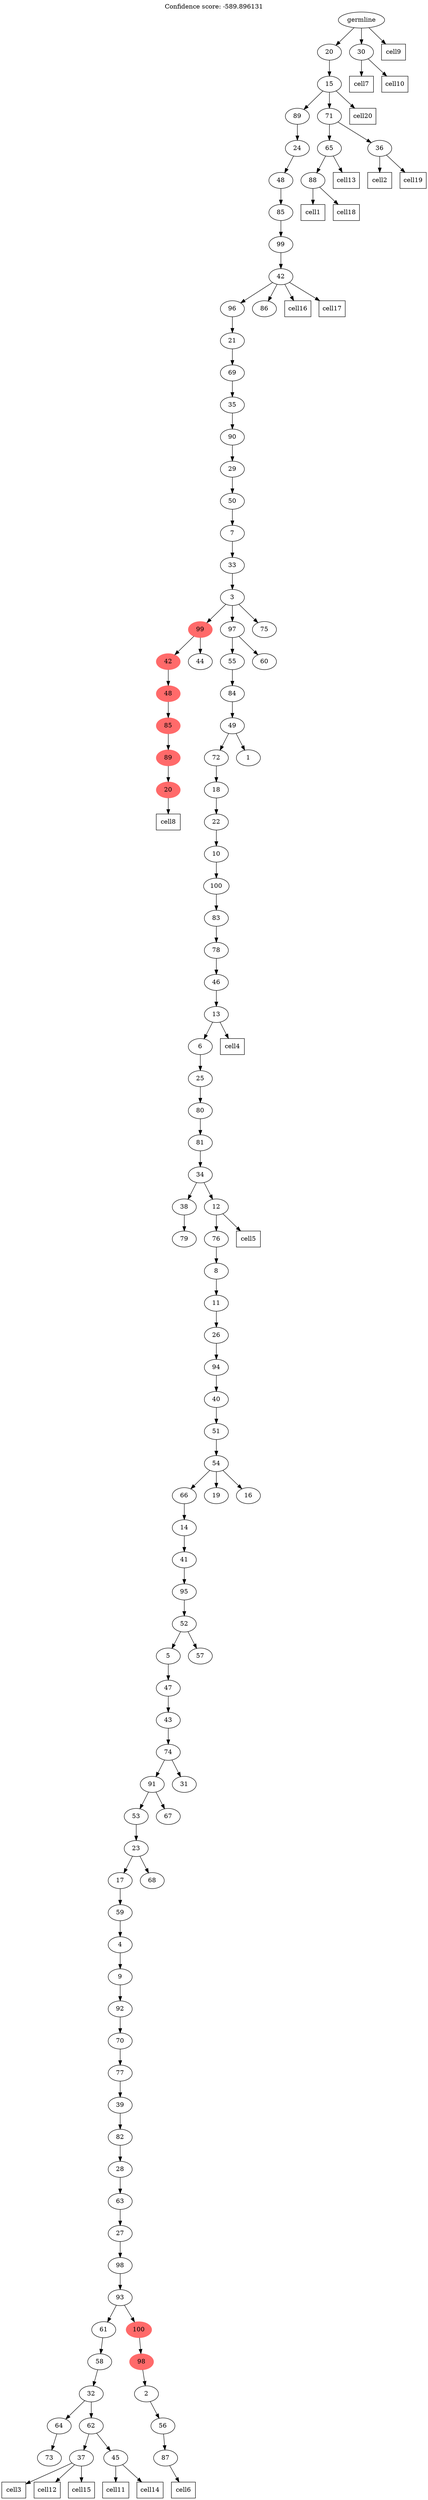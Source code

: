 digraph g {
	"103" -> "104";
	"104" [color=indianred1, style=filled, label="20"];
	"102" -> "103";
	"103" [color=indianred1, style=filled, label="89"];
	"101" -> "102";
	"102" [color=indianred1, style=filled, label="85"];
	"100" -> "101";
	"101" [color=indianred1, style=filled, label="48"];
	"99" -> "100";
	"100" [color=indianred1, style=filled, label="42"];
	"99" -> "105";
	"105" [label="44"];
	"95" -> "96";
	"96" [label="79"];
	"87" -> "88";
	"88" [label="73"];
	"84" -> "85";
	"85" [label="37"];
	"84" -> "86";
	"86" [label="45"];
	"83" -> "84";
	"84" [label="62"];
	"83" -> "87";
	"87" [label="64"];
	"82" -> "83";
	"83" [label="32"];
	"81" -> "82";
	"82" [label="58"];
	"79" -> "80";
	"80" [label="87"];
	"78" -> "79";
	"79" [label="56"];
	"77" -> "78";
	"78" [label="2"];
	"76" -> "77";
	"77" [color=indianred1, style=filled, label="98"];
	"75" -> "76";
	"76" [color=indianred1, style=filled, label="100"];
	"75" -> "81";
	"81" [label="61"];
	"74" -> "75";
	"75" [label="93"];
	"73" -> "74";
	"74" [label="98"];
	"72" -> "73";
	"73" [label="27"];
	"71" -> "72";
	"72" [label="63"];
	"70" -> "71";
	"71" [label="28"];
	"69" -> "70";
	"70" [label="82"];
	"68" -> "69";
	"69" [label="39"];
	"67" -> "68";
	"68" [label="77"];
	"66" -> "67";
	"67" [label="70"];
	"65" -> "66";
	"66" [label="92"];
	"64" -> "65";
	"65" [label="9"];
	"63" -> "64";
	"64" [label="4"];
	"62" -> "63";
	"63" [label="59"];
	"61" -> "62";
	"62" [label="17"];
	"61" -> "89";
	"89" [label="68"];
	"60" -> "61";
	"61" [label="23"];
	"59" -> "60";
	"60" [label="53"];
	"59" -> "90";
	"90" [label="67"];
	"58" -> "59";
	"59" [label="91"];
	"58" -> "91";
	"91" [label="31"];
	"57" -> "58";
	"58" [label="74"];
	"56" -> "57";
	"57" [label="43"];
	"55" -> "56";
	"56" [label="47"];
	"54" -> "55";
	"55" [label="5"];
	"54" -> "92";
	"92" [label="57"];
	"53" -> "54";
	"54" [label="52"];
	"52" -> "53";
	"53" [label="95"];
	"51" -> "52";
	"52" [label="41"];
	"50" -> "51";
	"51" [label="14"];
	"49" -> "50";
	"50" [label="66"];
	"49" -> "93";
	"93" [label="19"];
	"49" -> "94";
	"94" [label="16"];
	"48" -> "49";
	"49" [label="54"];
	"47" -> "48";
	"48" [label="51"];
	"46" -> "47";
	"47" [label="40"];
	"45" -> "46";
	"46" [label="94"];
	"44" -> "45";
	"45" [label="26"];
	"43" -> "44";
	"44" [label="11"];
	"42" -> "43";
	"43" [label="8"];
	"41" -> "42";
	"42" [label="76"];
	"40" -> "41";
	"41" [label="12"];
	"40" -> "95";
	"95" [label="38"];
	"39" -> "40";
	"40" [label="34"];
	"38" -> "39";
	"39" [label="81"];
	"37" -> "38";
	"38" [label="80"];
	"36" -> "37";
	"37" [label="25"];
	"35" -> "36";
	"36" [label="6"];
	"34" -> "35";
	"35" [label="13"];
	"33" -> "34";
	"34" [label="46"];
	"32" -> "33";
	"33" [label="78"];
	"31" -> "32";
	"32" [label="83"];
	"30" -> "31";
	"31" [label="100"];
	"29" -> "30";
	"30" [label="10"];
	"28" -> "29";
	"29" [label="22"];
	"27" -> "28";
	"28" [label="18"];
	"26" -> "27";
	"27" [label="72"];
	"26" -> "97";
	"97" [label="1"];
	"25" -> "26";
	"26" [label="49"];
	"24" -> "25";
	"25" [label="84"];
	"23" -> "24";
	"24" [label="55"];
	"23" -> "98";
	"98" [label="60"];
	"22" -> "23";
	"23" [label="97"];
	"22" -> "99";
	"99" [color=indianred1, style=filled, label="99"];
	"22" -> "106";
	"106" [label="75"];
	"21" -> "22";
	"22" [label="3"];
	"20" -> "21";
	"21" [label="33"];
	"19" -> "20";
	"20" [label="7"];
	"18" -> "19";
	"19" [label="50"];
	"17" -> "18";
	"18" [label="29"];
	"16" -> "17";
	"17" [label="90"];
	"15" -> "16";
	"16" [label="35"];
	"14" -> "15";
	"15" [label="69"];
	"13" -> "14";
	"14" [label="21"];
	"12" -> "13";
	"13" [label="96"];
	"12" -> "107";
	"107" [label="86"];
	"11" -> "12";
	"12" [label="42"];
	"10" -> "11";
	"11" [label="99"];
	"9" -> "10";
	"10" [label="85"];
	"8" -> "9";
	"9" [label="48"];
	"7" -> "8";
	"8" [label="24"];
	"5" -> "6";
	"6" [label="88"];
	"3" -> "4";
	"4" [label="36"];
	"3" -> "5";
	"5" [label="65"];
	"2" -> "3";
	"3" [label="71"];
	"2" -> "7";
	"7" [label="89"];
	"1" -> "2";
	"2" [label="15"];
	"0" -> "1";
	"1" [label="20"];
	"0" -> "108";
	"108" [label="30"];
	"0" [label="germline"];
	"6" -> "cell1";
	"cell1" [shape=box];
	"4" -> "cell2";
	"cell2" [shape=box];
	"85" -> "cell3";
	"cell3" [shape=box];
	"35" -> "cell4";
	"cell4" [shape=box];
	"41" -> "cell5";
	"cell5" [shape=box];
	"80" -> "cell6";
	"cell6" [shape=box];
	"108" -> "cell7";
	"cell7" [shape=box];
	"104" -> "cell8";
	"cell8" [shape=box];
	"0" -> "cell9";
	"cell9" [shape=box];
	"108" -> "cell10";
	"cell10" [shape=box];
	"86" -> "cell11";
	"cell11" [shape=box];
	"85" -> "cell12";
	"cell12" [shape=box];
	"5" -> "cell13";
	"cell13" [shape=box];
	"86" -> "cell14";
	"cell14" [shape=box];
	"85" -> "cell15";
	"cell15" [shape=box];
	"12" -> "cell16";
	"cell16" [shape=box];
	"12" -> "cell17";
	"cell17" [shape=box];
	"6" -> "cell18";
	"cell18" [shape=box];
	"4" -> "cell19";
	"cell19" [shape=box];
	"2" -> "cell20";
	"cell20" [shape=box];
	labelloc="t";
	label="Confidence score: -589.896131";
}
